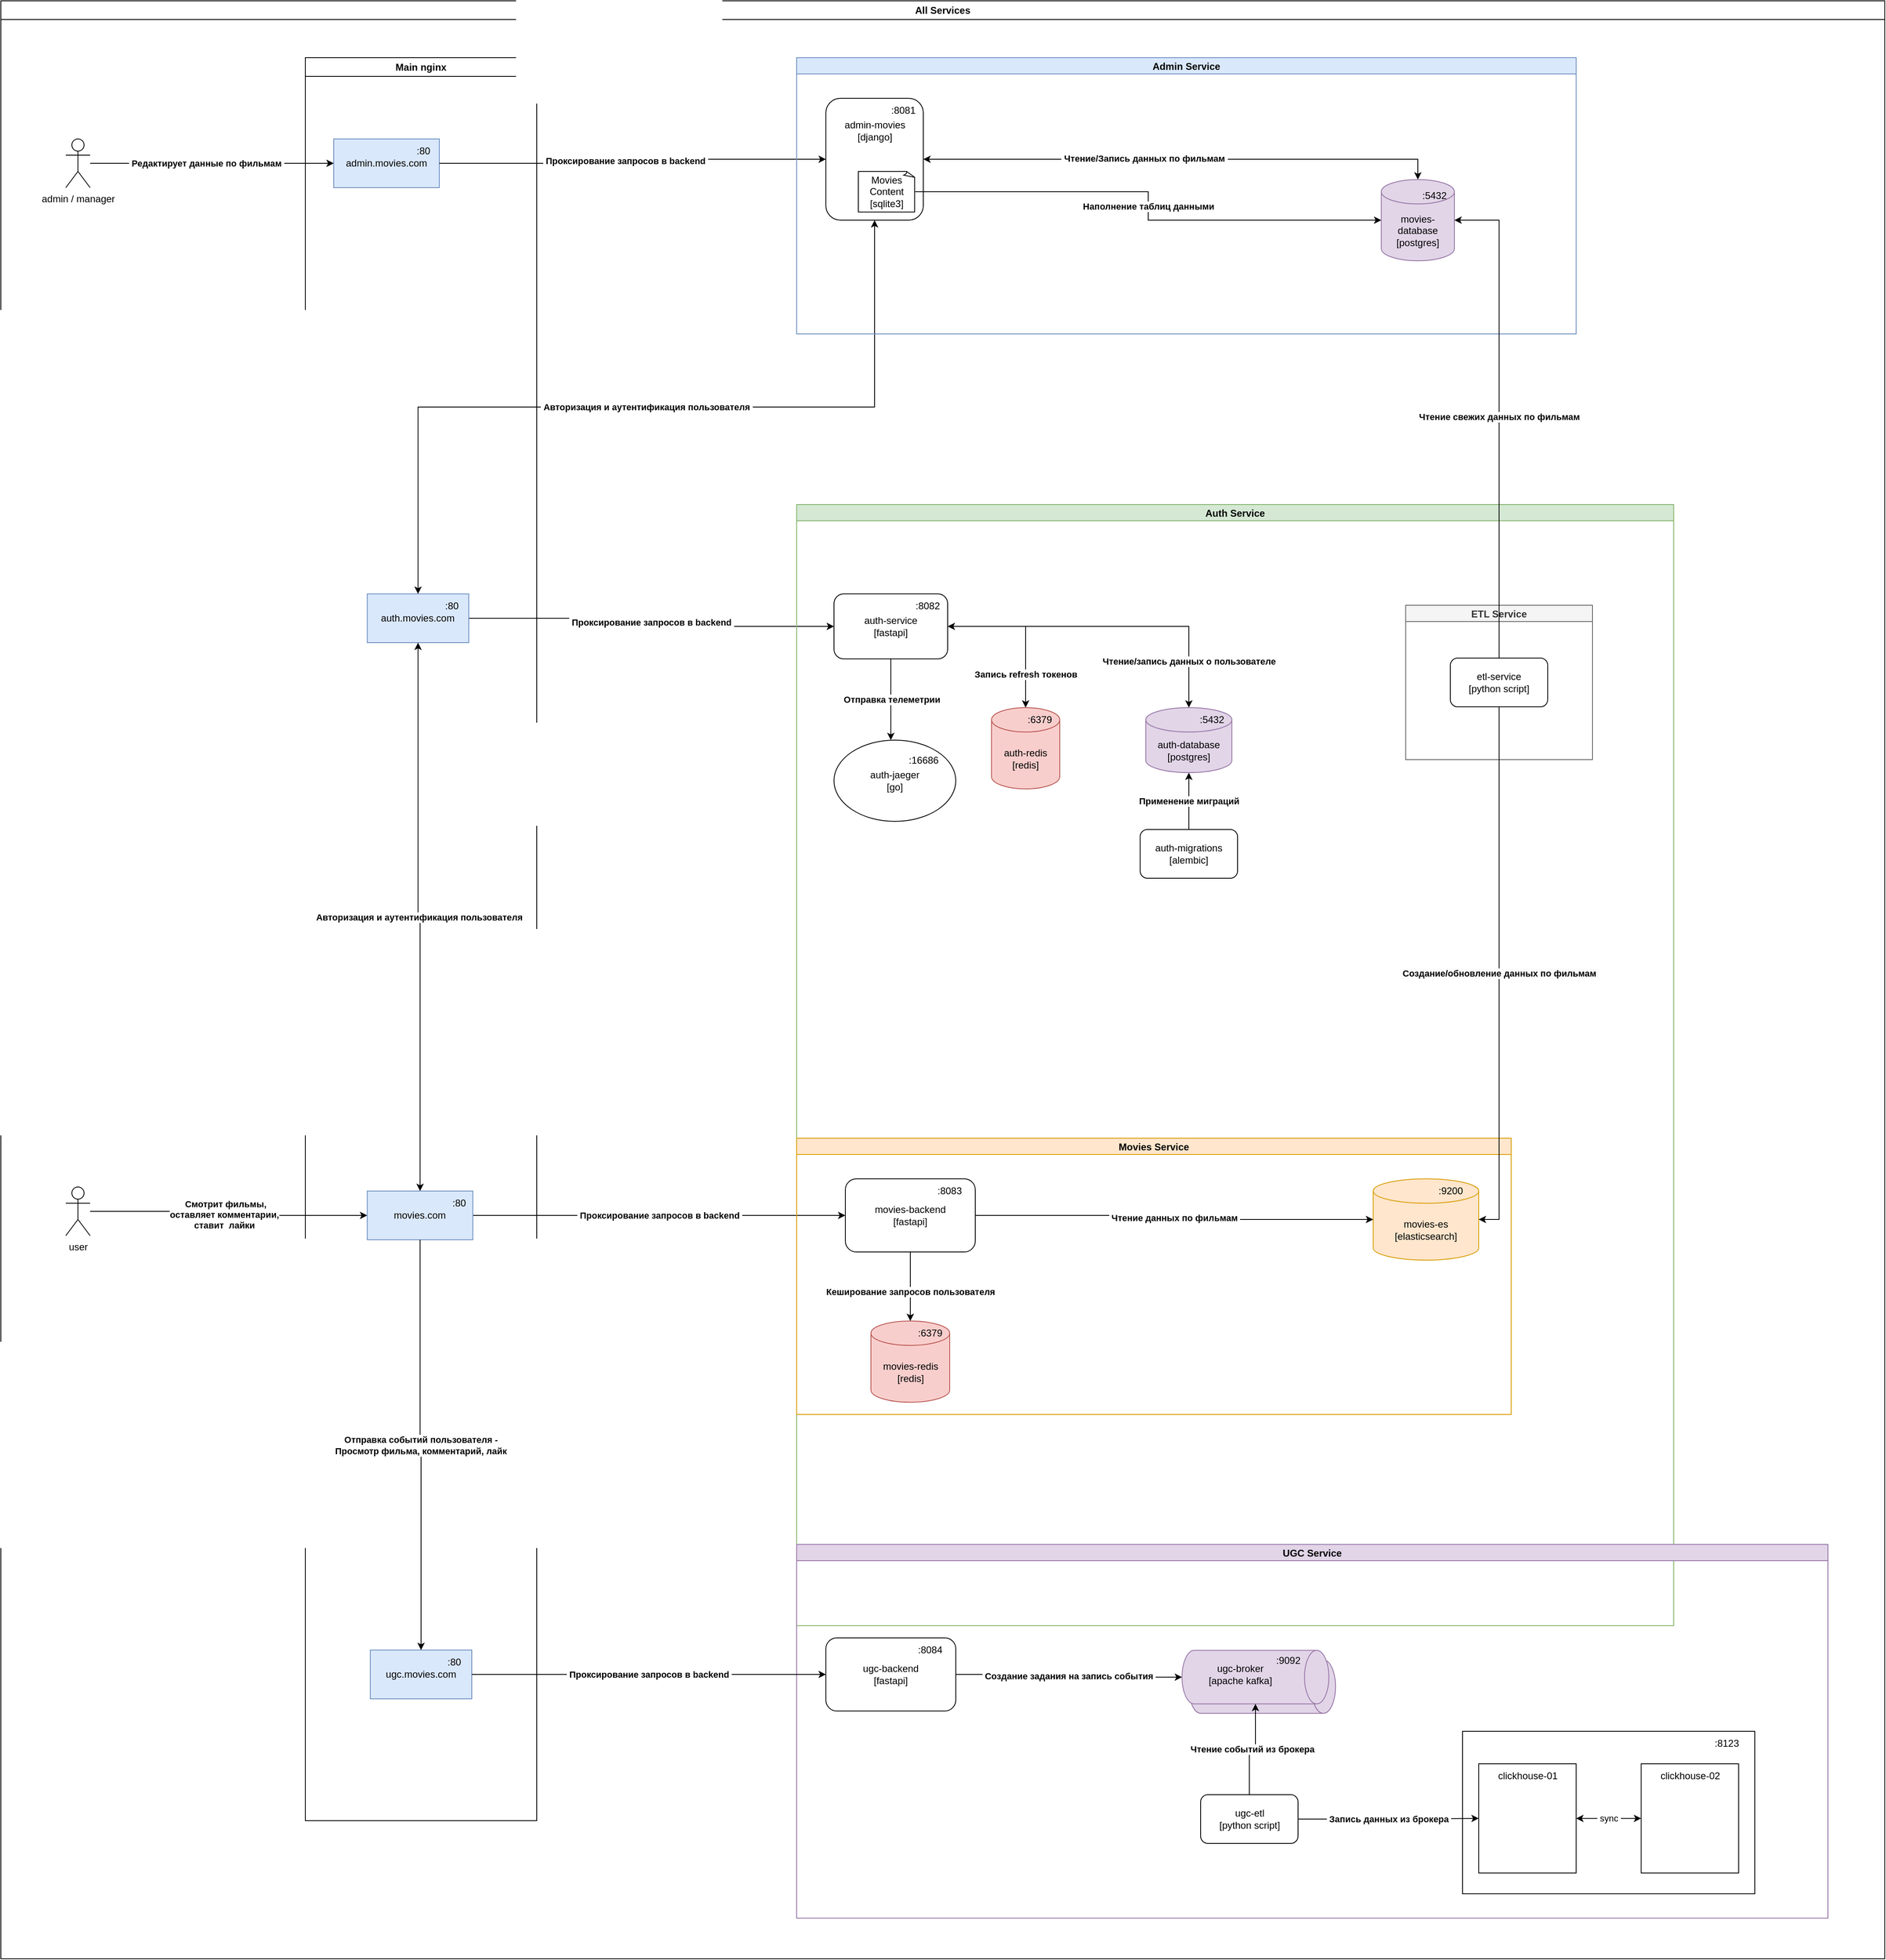 <mxfile version="21.6.5" type="device" pages="4">
  <diagram id="2vswU9EBu8_xZlSWxn9T" name="Main">
    <mxGraphModel dx="3527" dy="1817" grid="1" gridSize="10" guides="1" tooltips="1" connect="1" arrows="1" fold="1" page="1" pageScale="1" pageWidth="827" pageHeight="1169" math="0" shadow="0">
      <root>
        <mxCell id="0" />
        <mxCell id="1" parent="0" />
        <mxCell id="7p4YhytxZ3AFeSLYkJVE-11" style="edgeStyle=orthogonalEdgeStyle;rounded=0;orthogonalLoop=1;jettySize=auto;html=1;" parent="1" source="g5RfJ1dcgbmSWUCX1Vh4-1" target="7p4YhytxZ3AFeSLYkJVE-2" edge="1">
          <mxGeometry relative="1" as="geometry" />
        </mxCell>
        <mxCell id="9CrUVdCLl5_fi989W3wa-2" value="&amp;nbsp;&lt;b&gt;Редактирует данные по фильмам&lt;/b&gt;&amp;nbsp;" style="edgeLabel;html=1;align=center;verticalAlign=middle;resizable=0;points=[];" parent="7p4YhytxZ3AFeSLYkJVE-11" connectable="0" vertex="1">
          <mxGeometry x="-0.412" y="2" relative="1" as="geometry">
            <mxPoint x="55" y="2" as="offset" />
          </mxGeometry>
        </mxCell>
        <mxCell id="g5RfJ1dcgbmSWUCX1Vh4-1" value="admin / manager" style="shape=umlActor;verticalLabelPosition=bottom;verticalAlign=top;html=1;outlineConnect=0;" parent="1" vertex="1">
          <mxGeometry x="-1580" y="10" width="30" height="60" as="geometry" />
        </mxCell>
        <mxCell id="7p4YhytxZ3AFeSLYkJVE-13" style="edgeStyle=orthogonalEdgeStyle;rounded=0;orthogonalLoop=1;jettySize=auto;html=1;" parent="1" source="g5RfJ1dcgbmSWUCX1Vh4-2" target="7p4YhytxZ3AFeSLYkJVE-5" edge="1">
          <mxGeometry relative="1" as="geometry" />
        </mxCell>
        <mxCell id="4h6qUKaPh873ftuyO3iT-2" value="Text" style="edgeLabel;html=1;align=center;verticalAlign=middle;resizable=0;points=[];" parent="7p4YhytxZ3AFeSLYkJVE-13" connectable="0" vertex="1">
          <mxGeometry x="-0.052" y="-1" relative="1" as="geometry">
            <mxPoint as="offset" />
          </mxGeometry>
        </mxCell>
        <mxCell id="4h6qUKaPh873ftuyO3iT-3" value="&amp;nbsp;Смотрит фильмы,&lt;br&gt;оставляет комментарии,&lt;br&gt;ставит&amp;nbsp; лайки" style="edgeLabel;html=1;align=center;verticalAlign=middle;resizable=0;points=[];fontStyle=1" parent="7p4YhytxZ3AFeSLYkJVE-13" connectable="0" vertex="1">
          <mxGeometry x="-0.047" y="-4" relative="1" as="geometry">
            <mxPoint as="offset" />
          </mxGeometry>
        </mxCell>
        <mxCell id="g5RfJ1dcgbmSWUCX1Vh4-2" value="user" style="shape=umlActor;verticalLabelPosition=bottom;verticalAlign=top;html=1;outlineConnect=0;" parent="1" vertex="1">
          <mxGeometry x="-1580" y="1300" width="30" height="60" as="geometry" />
        </mxCell>
        <mxCell id="7p4YhytxZ3AFeSLYkJVE-1" value="" style="group" parent="1" connectable="0" vertex="1">
          <mxGeometry x="-1250" y="10" width="130" height="60" as="geometry" />
        </mxCell>
        <mxCell id="7p4YhytxZ3AFeSLYkJVE-2" value="admin.movies.com" style="rounded=0;whiteSpace=wrap;html=1;fillColor=#dae8fc;strokeColor=#6c8ebf;" parent="7p4YhytxZ3AFeSLYkJVE-1" vertex="1">
          <mxGeometry width="130" height="60" as="geometry" />
        </mxCell>
        <mxCell id="7p4YhytxZ3AFeSLYkJVE-3" value=":80" style="text;html=1;align=center;verticalAlign=middle;resizable=0;points=[];autosize=1;strokeColor=none;fillColor=none;" parent="7p4YhytxZ3AFeSLYkJVE-1" vertex="1">
          <mxGeometry x="90.002" width="40" height="30" as="geometry" />
        </mxCell>
        <mxCell id="QO79viEV1QMVONiFARcH-6" style="edgeStyle=orthogonalEdgeStyle;rounded=0;orthogonalLoop=1;jettySize=auto;html=1;" parent="1" source="7p4YhytxZ3AFeSLYkJVE-2" target="QO79viEV1QMVONiFARcH-2" edge="1">
          <mxGeometry relative="1" as="geometry" />
        </mxCell>
        <mxCell id="i6YPD3VjYbNEzoc1IHYL-1" value="&amp;nbsp;Проксирование запросов в backend&amp;nbsp;" style="edgeLabel;html=1;align=center;verticalAlign=middle;resizable=0;points=[];fontStyle=1" parent="QO79viEV1QMVONiFARcH-6" connectable="0" vertex="1">
          <mxGeometry x="-0.049" y="3" relative="1" as="geometry">
            <mxPoint as="offset" />
          </mxGeometry>
        </mxCell>
        <mxCell id="QO79viEV1QMVONiFARcH-8" value="&amp;nbsp;Авторизация и аутентификация пользователя&amp;nbsp;" style="edgeStyle=orthogonalEdgeStyle;rounded=0;orthogonalLoop=1;jettySize=auto;html=1;exitX=0.5;exitY=1;exitDx=0;exitDy=0;fontStyle=1;startArrow=classic;startFill=1;" parent="1" source="QO79viEV1QMVONiFARcH-2" target="7p4YhytxZ3AFeSLYkJVE-8" edge="1">
          <mxGeometry relative="1" as="geometry">
            <mxPoint as="offset" />
          </mxGeometry>
        </mxCell>
        <mxCell id="0lb2GUR-nzDHQ-l9ATCP-3" value="&amp;nbsp;Проксирование&amp;nbsp;запросов в backend&amp;nbsp;" style="edgeStyle=orthogonalEdgeStyle;rounded=0;orthogonalLoop=1;jettySize=auto;html=1;fontStyle=1" parent="1" source="7p4YhytxZ3AFeSLYkJVE-8" target="wt6h5hNV1xXjBV-QJJ6A-1" edge="1">
          <mxGeometry relative="1" as="geometry" />
        </mxCell>
        <mxCell id="ZidB_-Do-NMb7YM_U1WG-1" value="Auth Service" style="swimlane;startSize=20;fillColor=#d5e8d4;strokeColor=#82b366;" parent="1" vertex="1">
          <mxGeometry x="-680" y="460" width="1080" height="1380" as="geometry">
            <mxRectangle x="70" y="260" width="120" height="30" as="alternateBounds" />
          </mxGeometry>
        </mxCell>
        <mxCell id="0lb2GUR-nzDHQ-l9ATCP-2" value="" style="group" parent="ZidB_-Do-NMb7YM_U1WG-1" connectable="0" vertex="1">
          <mxGeometry x="46" y="110" width="1034" height="1270" as="geometry" />
        </mxCell>
        <mxCell id="YKPQupj6H28NMHIYdqKQ-6" value="&amp;nbsp;&lt;b&gt;Отправка телеметрии&lt;/b&gt;&amp;nbsp;" style="edgeStyle=orthogonalEdgeStyle;rounded=0;orthogonalLoop=1;jettySize=auto;html=1;" parent="0lb2GUR-nzDHQ-l9ATCP-2" source="wt6h5hNV1xXjBV-QJJ6A-1" edge="1">
          <mxGeometry relative="1" as="geometry">
            <mxPoint x="70" y="180" as="targetPoint" />
          </mxGeometry>
        </mxCell>
        <mxCell id="wt6h5hNV1xXjBV-QJJ6A-1" value="auth-service&lt;br&gt;[fastapi]" style="rounded=1;whiteSpace=wrap;html=1;" parent="0lb2GUR-nzDHQ-l9ATCP-2" vertex="1">
          <mxGeometry width="140" height="80" as="geometry" />
        </mxCell>
        <mxCell id="0lb2GUR-nzDHQ-l9ATCP-1" value=":8082" style="text;html=1;align=center;verticalAlign=middle;resizable=0;points=[];autosize=1;strokeColor=none;fillColor=none;" parent="0lb2GUR-nzDHQ-l9ATCP-2" vertex="1">
          <mxGeometry x="90" width="50" height="30" as="geometry" />
        </mxCell>
        <mxCell id="QoJFlHERdYf1fbKnt6wf-2" value="&amp;nbsp;&lt;b&gt;Чтение/запись данных о пользователе&lt;/b&gt;&amp;nbsp;" style="edgeStyle=orthogonalEdgeStyle;rounded=0;orthogonalLoop=1;jettySize=auto;html=1;startArrow=classic;startFill=1;" parent="ZidB_-Do-NMb7YM_U1WG-1" source="wt6h5hNV1xXjBV-QJJ6A-1" target="QoJFlHERdYf1fbKnt6wf-1" edge="1">
          <mxGeometry x="0.714" relative="1" as="geometry">
            <mxPoint as="offset" />
          </mxGeometry>
        </mxCell>
        <mxCell id="wywauRlbLGrCpwLem5BI-2" value="&amp;nbsp;&lt;b&gt;Запись refresh токенов&lt;/b&gt;&amp;nbsp;" style="edgeStyle=orthogonalEdgeStyle;rounded=0;orthogonalLoop=1;jettySize=auto;html=1;" parent="ZidB_-Do-NMb7YM_U1WG-1" source="wt6h5hNV1xXjBV-QJJ6A-1" target="wywauRlbLGrCpwLem5BI-1" edge="1">
          <mxGeometry x="0.579" relative="1" as="geometry">
            <mxPoint as="offset" />
          </mxGeometry>
        </mxCell>
        <mxCell id="YKPQupj6H28NMHIYdqKQ-2" value="&amp;nbsp;&lt;b&gt;Применение миграций&lt;/b&gt;&amp;nbsp;" style="edgeStyle=orthogonalEdgeStyle;rounded=0;orthogonalLoop=1;jettySize=auto;html=1;" parent="ZidB_-Do-NMb7YM_U1WG-1" source="YKPQupj6H28NMHIYdqKQ-1" target="QoJFlHERdYf1fbKnt6wf-1" edge="1">
          <mxGeometry relative="1" as="geometry" />
        </mxCell>
        <mxCell id="YKPQupj6H28NMHIYdqKQ-1" value="auth-migrations&lt;br&gt;[alembic]" style="rounded=1;whiteSpace=wrap;html=1;" parent="ZidB_-Do-NMb7YM_U1WG-1" vertex="1">
          <mxGeometry x="423" y="400" width="120" height="60" as="geometry" />
        </mxCell>
        <mxCell id="YKPQupj6H28NMHIYdqKQ-5" value="" style="group" parent="ZidB_-Do-NMb7YM_U1WG-1" connectable="0" vertex="1">
          <mxGeometry x="46" y="290" width="150" height="100" as="geometry" />
        </mxCell>
        <mxCell id="6sfDF0_pwm4w7n73FVK2-1" value="auth-jaeger&lt;br&gt;[go]" style="ellipse;whiteSpace=wrap;html=1;" parent="YKPQupj6H28NMHIYdqKQ-5" vertex="1">
          <mxGeometry width="150" height="100" as="geometry" />
        </mxCell>
        <mxCell id="YKPQupj6H28NMHIYdqKQ-4" value=":16686" style="text;html=1;align=center;verticalAlign=middle;resizable=0;points=[];autosize=1;strokeColor=none;fillColor=none;" parent="YKPQupj6H28NMHIYdqKQ-5" vertex="1">
          <mxGeometry x="80" y="10" width="60" height="30" as="geometry" />
        </mxCell>
        <mxCell id="rzj1zOvtzlb_58p16U4W-47" value="" style="group" parent="ZidB_-Do-NMb7YM_U1WG-1" connectable="0" vertex="1">
          <mxGeometry x="430" y="250" width="106" height="80" as="geometry" />
        </mxCell>
        <mxCell id="QoJFlHERdYf1fbKnt6wf-1" value="auth-database&lt;br&gt;[postgres]" style="shape=cylinder3;whiteSpace=wrap;html=1;boundedLbl=1;backgroundOutline=1;size=15;fillColor=#e1d5e7;strokeColor=#9673a6;" parent="rzj1zOvtzlb_58p16U4W-47" vertex="1">
          <mxGeometry width="106" height="80" as="geometry" />
        </mxCell>
        <mxCell id="rzj1zOvtzlb_58p16U4W-46" value=":5432" style="text;html=1;align=center;verticalAlign=middle;resizable=0;points=[];autosize=1;strokeColor=none;fillColor=none;" parent="rzj1zOvtzlb_58p16U4W-47" vertex="1">
          <mxGeometry x="56" width="50" height="30" as="geometry" />
        </mxCell>
        <mxCell id="rzj1zOvtzlb_58p16U4W-49" value="" style="group" parent="ZidB_-Do-NMb7YM_U1WG-1" connectable="0" vertex="1">
          <mxGeometry x="240" y="250" width="84" height="100" as="geometry" />
        </mxCell>
        <mxCell id="wywauRlbLGrCpwLem5BI-1" value="auth-redis&lt;br&gt;[redis]" style="shape=cylinder3;whiteSpace=wrap;html=1;boundedLbl=1;backgroundOutline=1;size=15;fillColor=#f8cecc;strokeColor=#b85450;" parent="rzj1zOvtzlb_58p16U4W-49" vertex="1">
          <mxGeometry width="84" height="100" as="geometry" />
        </mxCell>
        <mxCell id="rzj1zOvtzlb_58p16U4W-48" value=":6379" style="text;html=1;align=center;verticalAlign=middle;resizable=0;points=[];autosize=1;strokeColor=none;fillColor=none;" parent="rzj1zOvtzlb_58p16U4W-49" vertex="1">
          <mxGeometry x="34" width="50" height="30" as="geometry" />
        </mxCell>
        <mxCell id="03t3OZp4Fg7Rt-FiY0Rn-1" value="Admin Service" style="swimlane;startSize=20;fillColor=#dae8fc;strokeColor=#6c8ebf;" parent="1" vertex="1">
          <mxGeometry x="-680" y="-90" width="960" height="340" as="geometry">
            <mxRectangle x="70" y="260" width="120" height="30" as="alternateBounds" />
          </mxGeometry>
        </mxCell>
        <mxCell id="QO79viEV1QMVONiFARcH-1" value="" style="group" parent="03t3OZp4Fg7Rt-FiY0Rn-1" connectable="0" vertex="1">
          <mxGeometry x="36" y="50" width="120" height="150" as="geometry" />
        </mxCell>
        <mxCell id="QO79viEV1QMVONiFARcH-2" value="" style="rounded=1;whiteSpace=wrap;html=1;" parent="QO79viEV1QMVONiFARcH-1" vertex="1">
          <mxGeometry width="120" height="150" as="geometry" />
        </mxCell>
        <mxCell id="QO79viEV1QMVONiFARcH-3" value="Movies Content&lt;br&gt;[sqlite3]" style="whiteSpace=wrap;html=1;shape=mxgraph.basic.document" parent="QO79viEV1QMVONiFARcH-1" vertex="1">
          <mxGeometry x="40" y="90" width="70" height="50" as="geometry" />
        </mxCell>
        <mxCell id="QO79viEV1QMVONiFARcH-4" value="admin-movies&lt;br&gt;[django&lt;span style=&quot;&quot;&gt;]&lt;br&gt;&lt;/span&gt;" style="text;html=1;align=center;verticalAlign=middle;resizable=0;points=[];autosize=1;strokeColor=none;fillColor=none;" parent="QO79viEV1QMVONiFARcH-1" vertex="1">
          <mxGeometry x="10" y="20" width="100" height="40" as="geometry" />
        </mxCell>
        <mxCell id="QO79viEV1QMVONiFARcH-5" value=":8081" style="text;html=1;align=center;verticalAlign=middle;resizable=0;points=[];autosize=1;strokeColor=none;fillColor=none;" parent="QO79viEV1QMVONiFARcH-1" vertex="1">
          <mxGeometry x="70" width="50" height="30" as="geometry" />
        </mxCell>
        <mxCell id="zPGFtq5M74XWJYjQeR6--1" value="&amp;nbsp;Наполнение таблиц данными&amp;nbsp;" style="edgeStyle=orthogonalEdgeStyle;rounded=0;orthogonalLoop=1;jettySize=auto;html=1;fontStyle=1" parent="03t3OZp4Fg7Rt-FiY0Rn-1" source="QO79viEV1QMVONiFARcH-3" target="9CrUVdCLl5_fi989W3wa-1" edge="1">
          <mxGeometry relative="1" as="geometry" />
        </mxCell>
        <mxCell id="9CrUVdCLl5_fi989W3wa-3" style="edgeStyle=orthogonalEdgeStyle;rounded=0;orthogonalLoop=1;jettySize=auto;html=1;entryX=0.5;entryY=0;entryDx=0;entryDy=0;entryPerimeter=0;startArrow=classic;startFill=1;" parent="03t3OZp4Fg7Rt-FiY0Rn-1" source="QO79viEV1QMVONiFARcH-2" target="9CrUVdCLl5_fi989W3wa-1" edge="1">
          <mxGeometry relative="1" as="geometry">
            <mxPoint x="180" y="560" as="sourcePoint" />
            <mxPoint x="360" y="671" as="targetPoint" />
          </mxGeometry>
        </mxCell>
        <mxCell id="9CrUVdCLl5_fi989W3wa-4" value="&amp;nbsp;&lt;b&gt;Чтение/Запись данных по фильмам&lt;/b&gt;&amp;nbsp;" style="edgeLabel;html=1;align=center;verticalAlign=middle;resizable=0;points=[];" parent="9CrUVdCLl5_fi989W3wa-3" connectable="0" vertex="1">
          <mxGeometry x="-0.144" y="1" relative="1" as="geometry">
            <mxPoint as="offset" />
          </mxGeometry>
        </mxCell>
        <mxCell id="rzj1zOvtzlb_58p16U4W-45" value="" style="group" parent="03t3OZp4Fg7Rt-FiY0Rn-1" connectable="0" vertex="1">
          <mxGeometry x="720" y="150" width="90" height="100" as="geometry" />
        </mxCell>
        <mxCell id="9CrUVdCLl5_fi989W3wa-1" value="movies-database&lt;br&gt;[postgres]" style="shape=cylinder3;whiteSpace=wrap;html=1;boundedLbl=1;backgroundOutline=1;size=15;fillColor=#e1d5e7;strokeColor=#9673a6;" parent="rzj1zOvtzlb_58p16U4W-45" vertex="1">
          <mxGeometry width="90" height="100" as="geometry" />
        </mxCell>
        <mxCell id="rzj1zOvtzlb_58p16U4W-44" value=":5432" style="text;html=1;align=center;verticalAlign=middle;resizable=0;points=[];autosize=1;strokeColor=none;fillColor=none;" parent="rzj1zOvtzlb_58p16U4W-45" vertex="1">
          <mxGeometry x="40" y="5" width="50" height="30" as="geometry" />
        </mxCell>
        <mxCell id="VQcmPc--U2AdP4FT66yB-4" value="&amp;nbsp;&lt;b&gt;Проксирование&amp;nbsp;запросов в backend&lt;/b&gt;&amp;nbsp;" style="edgeStyle=orthogonalEdgeStyle;rounded=0;orthogonalLoop=1;jettySize=auto;html=1;" parent="1" source="7p4YhytxZ3AFeSLYkJVE-5" target="VQcmPc--U2AdP4FT66yB-2" edge="1">
          <mxGeometry relative="1" as="geometry" />
        </mxCell>
        <mxCell id="N-CYCRTARqXW_fgaxN1Z-1" value="Movies Service" style="swimlane;startSize=20;fillColor=#ffe6cc;strokeColor=#d79b00;" parent="1" vertex="1">
          <mxGeometry x="-680" y="1240" width="880" height="340" as="geometry">
            <mxRectangle x="70" y="260" width="120" height="30" as="alternateBounds" />
          </mxGeometry>
        </mxCell>
        <mxCell id="6pC0IlbpWtDIOw6lDsmj-1" value="movies-es&lt;br&gt;[elasticsearch]" style="shape=cylinder3;whiteSpace=wrap;html=1;boundedLbl=1;backgroundOutline=1;size=15;fillColor=#ffe6cc;strokeColor=#d79b00;" parent="N-CYCRTARqXW_fgaxN1Z-1" vertex="1">
          <mxGeometry x="710" y="50" width="130" height="100" as="geometry" />
        </mxCell>
        <mxCell id="VQcmPc--U2AdP4FT66yB-1" value="" style="group" parent="N-CYCRTARqXW_fgaxN1Z-1" connectable="0" vertex="1">
          <mxGeometry x="60" y="50" width="160" height="90" as="geometry" />
        </mxCell>
        <mxCell id="VQcmPc--U2AdP4FT66yB-2" value="movies-backend&lt;br&gt;[fastapi]" style="rounded=1;whiteSpace=wrap;html=1;" parent="VQcmPc--U2AdP4FT66yB-1" vertex="1">
          <mxGeometry width="160" height="90" as="geometry" />
        </mxCell>
        <mxCell id="VQcmPc--U2AdP4FT66yB-3" value=":8083" style="text;html=1;align=center;verticalAlign=middle;resizable=0;points=[];autosize=1;strokeColor=none;fillColor=none;" parent="VQcmPc--U2AdP4FT66yB-1" vertex="1">
          <mxGeometry x="102.857" width="50" height="30" as="geometry" />
        </mxCell>
        <mxCell id="c06lBwvnqY1w8OwOJUyo-1" value="&amp;nbsp;&lt;b&gt;Чтение данных по фильмам&lt;/b&gt;&amp;nbsp;" style="edgeStyle=orthogonalEdgeStyle;rounded=0;orthogonalLoop=1;jettySize=auto;html=1;" parent="N-CYCRTARqXW_fgaxN1Z-1" source="VQcmPc--U2AdP4FT66yB-2" target="6pC0IlbpWtDIOw6lDsmj-1" edge="1">
          <mxGeometry relative="1" as="geometry" />
        </mxCell>
        <mxCell id="c06lBwvnqY1w8OwOJUyo-8" value="movies-redis&lt;br&gt;[redis]" style="shape=cylinder3;whiteSpace=wrap;html=1;boundedLbl=1;backgroundOutline=1;size=15;fillColor=#f8cecc;strokeColor=#b85450;" parent="N-CYCRTARqXW_fgaxN1Z-1" vertex="1">
          <mxGeometry x="91.5" y="225" width="97" height="100" as="geometry" />
        </mxCell>
        <mxCell id="c06lBwvnqY1w8OwOJUyo-9" style="edgeStyle=orthogonalEdgeStyle;rounded=0;orthogonalLoop=1;jettySize=auto;html=1;" parent="N-CYCRTARqXW_fgaxN1Z-1" source="VQcmPc--U2AdP4FT66yB-2" target="c06lBwvnqY1w8OwOJUyo-8" edge="1">
          <mxGeometry relative="1" as="geometry" />
        </mxCell>
        <mxCell id="c06lBwvnqY1w8OwOJUyo-10" value="&amp;nbsp;Кеширование запросов пользователя&amp;nbsp;" style="edgeLabel;html=1;align=center;verticalAlign=middle;resizable=0;points=[];fontStyle=1" parent="c06lBwvnqY1w8OwOJUyo-9" connectable="0" vertex="1">
          <mxGeometry x="0.389" y="1" relative="1" as="geometry">
            <mxPoint x="-1" y="-10" as="offset" />
          </mxGeometry>
        </mxCell>
        <mxCell id="rzj1zOvtzlb_58p16U4W-50" value=":9200" style="text;html=1;align=center;verticalAlign=middle;resizable=0;points=[];autosize=1;strokeColor=none;fillColor=none;" parent="N-CYCRTARqXW_fgaxN1Z-1" vertex="1">
          <mxGeometry x="780" y="50" width="50" height="30" as="geometry" />
        </mxCell>
        <mxCell id="rzj1zOvtzlb_58p16U4W-51" value=":6379" style="text;html=1;align=center;verticalAlign=middle;resizable=0;points=[];autosize=1;strokeColor=none;fillColor=none;" parent="N-CYCRTARqXW_fgaxN1Z-1" vertex="1">
          <mxGeometry x="138.5" y="225" width="50" height="30" as="geometry" />
        </mxCell>
        <mxCell id="CG2QJoJ_FQdk6BLcZKZK-15" value="Main nginx" style="swimlane;whiteSpace=wrap;html=1;" parent="1" vertex="1">
          <mxGeometry x="-1285" y="-90" width="285" height="2170" as="geometry" />
        </mxCell>
        <mxCell id="7p4YhytxZ3AFeSLYkJVE-7" value="" style="group" parent="CG2QJoJ_FQdk6BLcZKZK-15" connectable="0" vertex="1">
          <mxGeometry x="76.25" y="660" width="125" height="60" as="geometry" />
        </mxCell>
        <mxCell id="7p4YhytxZ3AFeSLYkJVE-8" value="auth.movies.com" style="rounded=0;whiteSpace=wrap;html=1;fillColor=#dae8fc;strokeColor=#6c8ebf;" parent="7p4YhytxZ3AFeSLYkJVE-7" vertex="1">
          <mxGeometry width="125.0" height="60" as="geometry" />
        </mxCell>
        <mxCell id="7p4YhytxZ3AFeSLYkJVE-9" value=":80" style="text;html=1;align=center;verticalAlign=middle;resizable=0;points=[];autosize=1;strokeColor=none;fillColor=none;" parent="7p4YhytxZ3AFeSLYkJVE-7" vertex="1">
          <mxGeometry x="83.331" width="40" height="30" as="geometry" />
        </mxCell>
        <mxCell id="7p4YhytxZ3AFeSLYkJVE-12" value="&amp;nbsp;Авторизация и аутентификация пользователя&amp;nbsp;" style="edgeStyle=orthogonalEdgeStyle;rounded=0;orthogonalLoop=1;jettySize=auto;html=1;fontStyle=1;startArrow=classic;startFill=1;" parent="CG2QJoJ_FQdk6BLcZKZK-15" source="7p4YhytxZ3AFeSLYkJVE-5" target="7p4YhytxZ3AFeSLYkJVE-8" edge="1">
          <mxGeometry relative="1" as="geometry" />
        </mxCell>
        <mxCell id="CG2QJoJ_FQdk6BLcZKZK-16" value="" style="group" parent="CG2QJoJ_FQdk6BLcZKZK-15" connectable="0" vertex="1">
          <mxGeometry x="76.25" y="1395" width="132.5" height="60" as="geometry" />
        </mxCell>
        <mxCell id="7p4YhytxZ3AFeSLYkJVE-5" value="movies.com" style="rounded=0;whiteSpace=wrap;html=1;fillColor=#dae8fc;strokeColor=#6c8ebf;" parent="CG2QJoJ_FQdk6BLcZKZK-16" vertex="1">
          <mxGeometry width="130" height="60" as="geometry" />
        </mxCell>
        <mxCell id="7p4YhytxZ3AFeSLYkJVE-6" value=":80" style="text;html=1;align=center;verticalAlign=middle;resizable=0;points=[];autosize=1;strokeColor=none;fillColor=none;" parent="CG2QJoJ_FQdk6BLcZKZK-16" vertex="1">
          <mxGeometry x="92.5" width="40" height="30" as="geometry" />
        </mxCell>
        <mxCell id="2jakN1l-yyOUmuwh1V38-3" value="" style="group" parent="CG2QJoJ_FQdk6BLcZKZK-15" connectable="0" vertex="1">
          <mxGeometry x="80" y="1960" width="125" height="60" as="geometry" />
        </mxCell>
        <mxCell id="2jakN1l-yyOUmuwh1V38-4" value="ugc.movies.com" style="rounded=0;whiteSpace=wrap;html=1;fillColor=#dae8fc;strokeColor=#6c8ebf;" parent="2jakN1l-yyOUmuwh1V38-3" vertex="1">
          <mxGeometry width="125.0" height="60" as="geometry" />
        </mxCell>
        <mxCell id="2jakN1l-yyOUmuwh1V38-5" value=":80" style="text;html=1;align=center;verticalAlign=middle;resizable=0;points=[];autosize=1;strokeColor=none;fillColor=none;" parent="2jakN1l-yyOUmuwh1V38-3" vertex="1">
          <mxGeometry x="83.331" width="40" height="30" as="geometry" />
        </mxCell>
        <mxCell id="2jakN1l-yyOUmuwh1V38-6" value="&lt;b&gt;&amp;nbsp;Отправка событий пользователя -&amp;nbsp;&lt;br&gt;Просмотр фильма, комментарий, лайк&lt;br&gt;&lt;/b&gt;" style="edgeStyle=orthogonalEdgeStyle;rounded=0;orthogonalLoop=1;jettySize=auto;html=1;" parent="CG2QJoJ_FQdk6BLcZKZK-15" source="7p4YhytxZ3AFeSLYkJVE-5" target="2jakN1l-yyOUmuwh1V38-4" edge="1">
          <mxGeometry relative="1" as="geometry" />
        </mxCell>
        <mxCell id="2jakN1l-yyOUmuwh1V38-1" value="UGC Service" style="swimlane;startSize=20;fillColor=#e1d5e7;strokeColor=#9673a6;" parent="1" vertex="1">
          <mxGeometry x="-680" y="1740" width="1270" height="460" as="geometry">
            <mxRectangle x="70" y="260" width="120" height="30" as="alternateBounds" />
          </mxGeometry>
        </mxCell>
        <mxCell id="2jakN1l-yyOUmuwh1V38-7" value="" style="group" parent="2jakN1l-yyOUmuwh1V38-1" connectable="0" vertex="1">
          <mxGeometry x="36" y="115" width="160" height="90" as="geometry" />
        </mxCell>
        <mxCell id="2jakN1l-yyOUmuwh1V38-8" value="ugc-backend&lt;br&gt;[fastapi]" style="rounded=1;whiteSpace=wrap;html=1;" parent="2jakN1l-yyOUmuwh1V38-7" vertex="1">
          <mxGeometry width="160" height="90" as="geometry" />
        </mxCell>
        <mxCell id="2jakN1l-yyOUmuwh1V38-9" value=":8084" style="text;html=1;align=center;verticalAlign=middle;resizable=0;points=[];autosize=1;strokeColor=none;fillColor=none;" parent="2jakN1l-yyOUmuwh1V38-7" vertex="1">
          <mxGeometry x="102.857" width="50" height="30" as="geometry" />
        </mxCell>
        <mxCell id="2jakN1l-yyOUmuwh1V38-14" value="" style="group" parent="2jakN1l-yyOUmuwh1V38-1" connectable="0" vertex="1">
          <mxGeometry x="480" y="140" width="170" height="70" as="geometry" />
        </mxCell>
        <mxCell id="2jakN1l-yyOUmuwh1V38-15" value="" style="shape=cylinder3;whiteSpace=wrap;html=1;boundedLbl=1;backgroundOutline=1;size=15;rotation=90;fillColor=#e1d5e7;strokeColor=#9673a6;" parent="2jakN1l-yyOUmuwh1V38-14" vertex="1">
          <mxGeometry x="60.323" y="-55.417" width="65.806" height="180.833" as="geometry" />
        </mxCell>
        <mxCell id="2jakN1l-yyOUmuwh1V38-16" value="ugc-broker&lt;br&gt;[apache kafka]" style="text;html=1;align=center;verticalAlign=middle;resizable=0;points=[];autosize=1;strokeColor=none;fillColor=none;" parent="2jakN1l-yyOUmuwh1V38-14" vertex="1">
          <mxGeometry x="16.452" y="11.667" width="100" height="40" as="geometry" />
        </mxCell>
        <mxCell id="2jakN1l-yyOUmuwh1V38-17" value="" style="group" parent="2jakN1l-yyOUmuwh1V38-14" connectable="0" vertex="1">
          <mxGeometry y="-11.667" width="170" height="70" as="geometry" />
        </mxCell>
        <mxCell id="2jakN1l-yyOUmuwh1V38-18" value="" style="shape=cylinder3;whiteSpace=wrap;html=1;boundedLbl=1;backgroundOutline=1;size=15;rotation=90;fillColor=#e1d5e7;strokeColor=#9673a6;" parent="2jakN1l-yyOUmuwh1V38-17" vertex="1">
          <mxGeometry x="52.097" y="-55.417" width="65.806" height="180.833" as="geometry" />
        </mxCell>
        <mxCell id="2jakN1l-yyOUmuwh1V38-19" value="ugc-broker&lt;br&gt;[apache kafka]" style="text;html=1;align=center;verticalAlign=middle;resizable=0;points=[];autosize=1;strokeColor=none;fillColor=none;" parent="2jakN1l-yyOUmuwh1V38-17" vertex="1">
          <mxGeometry x="16.452" y="11.667" width="100" height="40" as="geometry" />
        </mxCell>
        <mxCell id="rzj1zOvtzlb_58p16U4W-52" value=":9092" style="text;html=1;align=center;verticalAlign=middle;resizable=0;points=[];autosize=1;strokeColor=none;fillColor=none;" parent="2jakN1l-yyOUmuwh1V38-17" vertex="1">
          <mxGeometry x="100.002" width="50" height="30" as="geometry" />
        </mxCell>
        <mxCell id="2jakN1l-yyOUmuwh1V38-33" value="&amp;nbsp;&lt;b&gt;Создание задания на запись события&lt;/b&gt;&amp;nbsp;" style="edgeStyle=orthogonalEdgeStyle;rounded=0;orthogonalLoop=1;jettySize=auto;html=1;entryX=0.5;entryY=1;entryDx=0;entryDy=0;entryPerimeter=0;" parent="2jakN1l-yyOUmuwh1V38-1" source="2jakN1l-yyOUmuwh1V38-8" target="2jakN1l-yyOUmuwh1V38-18" edge="1">
          <mxGeometry relative="1" as="geometry" />
        </mxCell>
        <mxCell id="rzj1zOvtzlb_58p16U4W-18" value="&amp;nbsp;&lt;b&gt;Чтение событий из брокера&lt;/b&gt;&amp;nbsp;" style="edgeStyle=orthogonalEdgeStyle;rounded=0;orthogonalLoop=1;jettySize=auto;html=1;entryX=1;entryY=0.5;entryDx=0;entryDy=0;entryPerimeter=0;" parent="2jakN1l-yyOUmuwh1V38-1" source="rzj1zOvtzlb_58p16U4W-17" target="2jakN1l-yyOUmuwh1V38-18" edge="1">
          <mxGeometry relative="1" as="geometry" />
        </mxCell>
        <mxCell id="rzj1zOvtzlb_58p16U4W-17" value="ugc-etl&lt;br&gt;[python script]" style="rounded=1;whiteSpace=wrap;html=1;" parent="2jakN1l-yyOUmuwh1V38-1" vertex="1">
          <mxGeometry x="497.5" y="308" width="120" height="60" as="geometry" />
        </mxCell>
        <mxCell id="rzj1zOvtzlb_58p16U4W-41" value="" style="group" parent="2jakN1l-yyOUmuwh1V38-1" connectable="0" vertex="1">
          <mxGeometry x="820" y="230" width="360" height="200" as="geometry" />
        </mxCell>
        <mxCell id="rzj1zOvtzlb_58p16U4W-20" value="" style="rounded=0;whiteSpace=wrap;html=1;" parent="rzj1zOvtzlb_58p16U4W-41" vertex="1">
          <mxGeometry width="360" height="200" as="geometry" />
        </mxCell>
        <mxCell id="rzj1zOvtzlb_58p16U4W-27" value="" style="group" parent="rzj1zOvtzlb_58p16U4W-41" connectable="0" vertex="1">
          <mxGeometry x="20" y="40" width="120" height="140" as="geometry" />
        </mxCell>
        <mxCell id="rzj1zOvtzlb_58p16U4W-26" value="" style="rounded=0;whiteSpace=wrap;html=1;" parent="rzj1zOvtzlb_58p16U4W-27" vertex="1">
          <mxGeometry width="120" height="134.4" as="geometry" />
        </mxCell>
        <mxCell id="rzj1zOvtzlb_58p16U4W-22" value="" style="group;labelBorderColor=default;labelBackgroundColor=none;" parent="rzj1zOvtzlb_58p16U4W-27" connectable="0" vertex="1">
          <mxGeometry x="10" width="100" height="140" as="geometry" />
        </mxCell>
        <mxCell id="rzj1zOvtzlb_58p16U4W-21" value="clickhouse-01" style="text;html=1;align=center;verticalAlign=middle;resizable=0;points=[];autosize=1;strokeColor=none;fillColor=none;" parent="rzj1zOvtzlb_58p16U4W-22" vertex="1">
          <mxGeometry width="100" height="30" as="geometry" />
        </mxCell>
        <mxCell id="rzj1zOvtzlb_58p16U4W-19" value="" style="shape=image;verticalLabelPosition=bottom;labelBackgroundColor=default;verticalAlign=top;aspect=fixed;imageAspect=0;image=https://miro.medium.com/v2/resize:fit:400/0*krLduVKGvcwfjBK8.jpg;labelBorderColor=default;" parent="rzj1zOvtzlb_58p16U4W-22" vertex="1">
          <mxGeometry y="28.0" width="100" height="100" as="geometry" />
        </mxCell>
        <mxCell id="rzj1zOvtzlb_58p16U4W-35" value="" style="group" parent="rzj1zOvtzlb_58p16U4W-41" connectable="0" vertex="1">
          <mxGeometry x="220" y="40" width="120" height="140" as="geometry" />
        </mxCell>
        <mxCell id="rzj1zOvtzlb_58p16U4W-36" value="" style="rounded=0;whiteSpace=wrap;html=1;" parent="rzj1zOvtzlb_58p16U4W-35" vertex="1">
          <mxGeometry width="120" height="134.4" as="geometry" />
        </mxCell>
        <mxCell id="rzj1zOvtzlb_58p16U4W-37" value="" style="group;labelBorderColor=default;labelBackgroundColor=none;" parent="rzj1zOvtzlb_58p16U4W-35" connectable="0" vertex="1">
          <mxGeometry x="10" width="100" height="140" as="geometry" />
        </mxCell>
        <mxCell id="rzj1zOvtzlb_58p16U4W-38" value="clickhouse-02" style="text;html=1;align=center;verticalAlign=middle;resizable=0;points=[];autosize=1;strokeColor=none;fillColor=none;" parent="rzj1zOvtzlb_58p16U4W-37" vertex="1">
          <mxGeometry width="100" height="30" as="geometry" />
        </mxCell>
        <mxCell id="rzj1zOvtzlb_58p16U4W-39" value="" style="shape=image;verticalLabelPosition=bottom;labelBackgroundColor=default;verticalAlign=top;aspect=fixed;imageAspect=0;image=https://miro.medium.com/v2/resize:fit:400/0*krLduVKGvcwfjBK8.jpg;labelBorderColor=default;" parent="rzj1zOvtzlb_58p16U4W-37" vertex="1">
          <mxGeometry y="28.0" width="100" height="100" as="geometry" />
        </mxCell>
        <mxCell id="rzj1zOvtzlb_58p16U4W-40" value="&amp;nbsp;sync&amp;nbsp;" style="edgeStyle=orthogonalEdgeStyle;rounded=0;orthogonalLoop=1;jettySize=auto;html=1;entryX=0;entryY=0.5;entryDx=0;entryDy=0;startArrow=classic;startFill=1;" parent="rzj1zOvtzlb_58p16U4W-41" source="rzj1zOvtzlb_58p16U4W-26" target="rzj1zOvtzlb_58p16U4W-36" edge="1">
          <mxGeometry relative="1" as="geometry" />
        </mxCell>
        <mxCell id="rzj1zOvtzlb_58p16U4W-54" value=":8123" style="text;html=1;align=center;verticalAlign=middle;resizable=0;points=[];autosize=1;strokeColor=none;fillColor=none;" parent="rzj1zOvtzlb_58p16U4W-41" vertex="1">
          <mxGeometry x="300" width="50" height="30" as="geometry" />
        </mxCell>
        <mxCell id="rzj1zOvtzlb_58p16U4W-43" value="&amp;nbsp;&lt;b&gt;Запись данных из брокера&lt;/b&gt;&amp;nbsp;" style="edgeStyle=orthogonalEdgeStyle;rounded=0;orthogonalLoop=1;jettySize=auto;html=1;entryX=0;entryY=0.5;entryDx=0;entryDy=0;" parent="2jakN1l-yyOUmuwh1V38-1" source="rzj1zOvtzlb_58p16U4W-17" target="rzj1zOvtzlb_58p16U4W-26" edge="1">
          <mxGeometry relative="1" as="geometry" />
        </mxCell>
        <mxCell id="2jakN1l-yyOUmuwh1V38-10" value="&amp;nbsp;&lt;b&gt;Проксирование&amp;nbsp;запросов в backend&lt;/b&gt;&amp;nbsp;" style="edgeStyle=orthogonalEdgeStyle;rounded=0;orthogonalLoop=1;jettySize=auto;html=1;" parent="1" source="2jakN1l-yyOUmuwh1V38-4" target="2jakN1l-yyOUmuwh1V38-8" edge="1">
          <mxGeometry relative="1" as="geometry">
            <mxPoint x="-1069" y="1345" as="sourcePoint" />
            <mxPoint x="-610" y="1345" as="targetPoint" />
          </mxGeometry>
        </mxCell>
        <mxCell id="rzj1zOvtzlb_58p16U4W-1" value="ETL Service" style="swimlane;startSize=20;fillColor=#f5f5f5;strokeColor=#666666;fontColor=#333333;" parent="1" vertex="1">
          <mxGeometry x="70" y="584" width="230" height="190" as="geometry">
            <mxRectangle x="70" y="260" width="120" height="30" as="alternateBounds" />
          </mxGeometry>
        </mxCell>
        <mxCell id="g5VlRx5OKaW_yP029cPI-1" value="etl-service&lt;br&gt;[python script]" style="rounded=1;whiteSpace=wrap;html=1;" parent="rzj1zOvtzlb_58p16U4W-1" vertex="1">
          <mxGeometry x="55" y="65" width="120" height="60" as="geometry" />
        </mxCell>
        <mxCell id="rzj1zOvtzlb_58p16U4W-15" value="&amp;nbsp;&lt;b&gt;Чтение свежих данных по фильмам&lt;/b&gt;&amp;nbsp;" style="edgeStyle=orthogonalEdgeStyle;rounded=0;orthogonalLoop=1;jettySize=auto;html=1;entryX=1;entryY=0.5;entryDx=0;entryDy=0;entryPerimeter=0;" parent="1" source="g5VlRx5OKaW_yP029cPI-1" target="9CrUVdCLl5_fi989W3wa-1" edge="1">
          <mxGeometry relative="1" as="geometry" />
        </mxCell>
        <mxCell id="rzj1zOvtzlb_58p16U4W-16" value="&amp;nbsp;&lt;b style=&quot;border-color: var(--border-color); background-color: rgb(251, 251, 251);&quot;&gt;Создание/обновление данных по фильмам&lt;/b&gt;&lt;span style=&quot;border-color: var(--border-color); background-color: rgb(251, 251, 251);&quot;&gt;&amp;nbsp;&lt;/span&gt;" style="edgeStyle=orthogonalEdgeStyle;rounded=0;orthogonalLoop=1;jettySize=auto;html=1;entryX=1;entryY=0.5;entryDx=0;entryDy=0;entryPerimeter=0;" parent="1" source="g5VlRx5OKaW_yP029cPI-1" target="6pC0IlbpWtDIOw6lDsmj-1" edge="1">
          <mxGeometry relative="1" as="geometry" />
        </mxCell>
        <mxCell id="kXO7yvIBANLzd9s-ezar-5" value="All Services" style="swimlane;whiteSpace=wrap;html=1;" vertex="1" parent="1">
          <mxGeometry x="-1660" y="-160" width="2320" height="2410" as="geometry" />
        </mxCell>
      </root>
    </mxGraphModel>
  </diagram>
  <diagram id="uCr-hquNzDg5fXgegVve" name="All Services">
    <mxGraphModel grid="1" page="1" gridSize="10" guides="1" tooltips="1" connect="1" arrows="1" fold="1" pageScale="1" pageWidth="827" pageHeight="1169" math="0" shadow="0">
      <root>
        <mxCell id="0" />
        <mxCell id="1" parent="0" />
        <mxCell id="y-mszbNXS-B0FsKkk7FV-1" value="All Services" style="swimlane;startSize=20;fillColor=#dae8fc;strokeColor=#6c8ebf;" vertex="1" parent="1">
          <mxGeometry x="-1760" y="170" width="1270" height="720" as="geometry">
            <mxRectangle x="-1760" y="170" width="120" height="30" as="alternateBounds" />
          </mxGeometry>
        </mxCell>
        <mxCell id="y-mszbNXS-B0FsKkk7FV-2" value="movies-database" style="shape=cylinder3;whiteSpace=wrap;html=1;boundedLbl=1;backgroundOutline=1;size=15;fillColor=#e1d5e7;strokeColor=#9673a6;" vertex="1" parent="y-mszbNXS-B0FsKkk7FV-1">
          <mxGeometry x="1140" y="310" width="60" height="80" as="geometry" />
        </mxCell>
        <mxCell id="y-mszbNXS-B0FsKkk7FV-3" style="edgeStyle=orthogonalEdgeStyle;rounded=0;orthogonalLoop=1;jettySize=auto;html=1;entryX=0.5;entryY=0;entryDx=0;entryDy=0;entryPerimeter=0;" edge="1" parent="y-mszbNXS-B0FsKkk7FV-1" source="y-mszbNXS-B0FsKkk7FV-6" target="y-mszbNXS-B0FsKkk7FV-2">
          <mxGeometry relative="1" as="geometry" />
        </mxCell>
        <mxCell id="y-mszbNXS-B0FsKkk7FV-4" style="edgeStyle=orthogonalEdgeStyle;rounded=0;orthogonalLoop=1;jettySize=auto;html=1;" edge="1" parent="y-mszbNXS-B0FsKkk7FV-1" source="y-mszbNXS-B0FsKkk7FV-11" target="y-mszbNXS-B0FsKkk7FV-6">
          <mxGeometry relative="1" as="geometry" />
        </mxCell>
        <mxCell id="y-mszbNXS-B0FsKkk7FV-5" value="" style="group" connectable="0" vertex="1" parent="y-mszbNXS-B0FsKkk7FV-1">
          <mxGeometry x="973" y="160" width="120" height="150" as="geometry" />
        </mxCell>
        <mxCell id="y-mszbNXS-B0FsKkk7FV-6" value="" style="rounded=1;whiteSpace=wrap;html=1;" vertex="1" parent="y-mszbNXS-B0FsKkk7FV-5">
          <mxGeometry width="120" height="150" as="geometry" />
        </mxCell>
        <mxCell id="y-mszbNXS-B0FsKkk7FV-7" value="sqlite3&lt;br&gt;Movies Content" style="whiteSpace=wrap;html=1;shape=mxgraph.basic.document" vertex="1" parent="y-mszbNXS-B0FsKkk7FV-5">
          <mxGeometry x="40" y="90" width="70" height="50" as="geometry" />
        </mxCell>
        <mxCell id="y-mszbNXS-B0FsKkk7FV-8" value="django&lt;br style=&quot;border-color: var(--border-color);&quot;&gt;&lt;span style=&quot;&quot;&gt;admin-movies&lt;/span&gt;" style="text;html=1;align=center;verticalAlign=middle;resizable=0;points=[];autosize=1;strokeColor=none;fillColor=none;" vertex="1" parent="y-mszbNXS-B0FsKkk7FV-5">
          <mxGeometry x="10" y="20" width="100" height="40" as="geometry" />
        </mxCell>
        <mxCell id="y-mszbNXS-B0FsKkk7FV-9" value=":8081" style="text;html=1;align=center;verticalAlign=middle;resizable=0;points=[];autosize=1;strokeColor=none;fillColor=none;" vertex="1" parent="y-mszbNXS-B0FsKkk7FV-5">
          <mxGeometry x="70" width="50" height="30" as="geometry" />
        </mxCell>
        <mxCell id="y-mszbNXS-B0FsKkk7FV-18" value="" style="group" connectable="0" vertex="1" parent="y-mszbNXS-B0FsKkk7FV-1">
          <mxGeometry x="330" y="220" width="140" height="70" as="geometry" />
        </mxCell>
        <mxCell id="y-mszbNXS-B0FsKkk7FV-19" value="fastapi&lt;br&gt;movies-backend" style="rounded=1;whiteSpace=wrap;html=1;" vertex="1" parent="y-mszbNXS-B0FsKkk7FV-18">
          <mxGeometry width="140" height="70" as="geometry" />
        </mxCell>
        <mxCell id="y-mszbNXS-B0FsKkk7FV-20" value=":8083" style="text;html=1;align=center;verticalAlign=middle;resizable=0;points=[];autosize=1;strokeColor=none;fillColor=none;" vertex="1" parent="y-mszbNXS-B0FsKkk7FV-18">
          <mxGeometry x="90" width="50" height="30" as="geometry" />
        </mxCell>
        <mxCell id="y-mszbNXS-B0FsKkk7FV-21" style="edgeStyle=orthogonalEdgeStyle;rounded=0;orthogonalLoop=1;jettySize=auto;html=1;" edge="1" parent="y-mszbNXS-B0FsKkk7FV-1" source="y-mszbNXS-B0FsKkk7FV-11" target="y-mszbNXS-B0FsKkk7FV-19">
          <mxGeometry relative="1" as="geometry" />
        </mxCell>
        <mxCell id="y-mszbNXS-B0FsKkk7FV-22" value="content/api*" style="text;html=1;align=center;verticalAlign=middle;resizable=0;points=[];autosize=1;strokeColor=none;fillColor=none;" vertex="1" parent="y-mszbNXS-B0FsKkk7FV-1">
          <mxGeometry x="425" y="80" width="90" height="30" as="geometry" />
        </mxCell>
        <mxCell id="y-mszbNXS-B0FsKkk7FV-24" value="movies-elasticsearch" style="shape=cylinder3;whiteSpace=wrap;html=1;boundedLbl=1;backgroundOutline=1;size=15;fillColor=#ffe6cc;strokeColor=#d79b00;" vertex="1" parent="y-mszbNXS-B0FsKkk7FV-1">
          <mxGeometry x="90" y="320" width="90" height="80" as="geometry" />
        </mxCell>
        <mxCell id="y-mszbNXS-B0FsKkk7FV-25" style="edgeStyle=orthogonalEdgeStyle;rounded=0;orthogonalLoop=1;jettySize=auto;html=1;" edge="1" parent="y-mszbNXS-B0FsKkk7FV-1" source="y-mszbNXS-B0FsKkk7FV-27" target="y-mszbNXS-B0FsKkk7FV-24">
          <mxGeometry relative="1" as="geometry" />
        </mxCell>
        <mxCell id="y-mszbNXS-B0FsKkk7FV-26" style="edgeStyle=orthogonalEdgeStyle;rounded=0;orthogonalLoop=1;jettySize=auto;html=1;" edge="1" parent="y-mszbNXS-B0FsKkk7FV-1" source="y-mszbNXS-B0FsKkk7FV-27" target="y-mszbNXS-B0FsKkk7FV-2">
          <mxGeometry relative="1" as="geometry" />
        </mxCell>
        <mxCell id="y-mszbNXS-B0FsKkk7FV-27" value="etl-service" style="rounded=1;whiteSpace=wrap;html=1;" vertex="1" parent="y-mszbNXS-B0FsKkk7FV-1">
          <mxGeometry x="230" y="600" width="120" height="60" as="geometry" />
        </mxCell>
        <mxCell id="y-mszbNXS-B0FsKkk7FV-28" value="movies-redis" style="shape=cylinder3;whiteSpace=wrap;html=1;boundedLbl=1;backgroundOutline=1;size=15;fillColor=#f8cecc;strokeColor=#b85450;" vertex="1" parent="y-mszbNXS-B0FsKkk7FV-1">
          <mxGeometry x="220" y="320" width="60" height="80" as="geometry" />
        </mxCell>
        <mxCell id="y-mszbNXS-B0FsKkk7FV-29" style="edgeStyle=orthogonalEdgeStyle;rounded=0;orthogonalLoop=1;jettySize=auto;html=1;" edge="1" parent="y-mszbNXS-B0FsKkk7FV-1" source="y-mszbNXS-B0FsKkk7FV-19" target="y-mszbNXS-B0FsKkk7FV-28">
          <mxGeometry relative="1" as="geometry" />
        </mxCell>
        <mxCell id="y-mszbNXS-B0FsKkk7FV-30" style="edgeStyle=orthogonalEdgeStyle;rounded=0;orthogonalLoop=1;jettySize=auto;html=1;" edge="1" parent="y-mszbNXS-B0FsKkk7FV-1" source="y-mszbNXS-B0FsKkk7FV-19" target="y-mszbNXS-B0FsKkk7FV-24">
          <mxGeometry relative="1" as="geometry" />
        </mxCell>
        <mxCell id="y-mszbNXS-B0FsKkk7FV-31" value="&lt;div style=&quot;text-align: left;&quot;&gt;/auth/api/*&lt;/div&gt;" style="text;html=1;align=center;verticalAlign=middle;resizable=0;points=[];autosize=1;strokeColor=none;fillColor=none;" vertex="1" parent="y-mszbNXS-B0FsKkk7FV-1">
          <mxGeometry x="630" y="150" width="80" height="30" as="geometry" />
        </mxCell>
        <mxCell id="tXnTK6sXDVJa-oC8NiGN-6" value="fastapi&lt;br style=&quot;border-color: var(--border-color);&quot;&gt;auth-service" style="rounded=1;whiteSpace=wrap;html=1;" vertex="1" parent="y-mszbNXS-B0FsKkk7FV-1">
          <mxGeometry x="620" y="400" width="140" height="60" as="geometry" />
        </mxCell>
        <mxCell id="tXnTK6sXDVJa-oC8NiGN-10" value="auth-redis" style="shape=cylinder3;whiteSpace=wrap;html=1;boundedLbl=1;backgroundOutline=1;size=15;fillColor=#f8cecc;strokeColor=#b85450;" vertex="1" parent="y-mszbNXS-B0FsKkk7FV-1">
          <mxGeometry x="797" y="510" width="60" height="80" as="geometry" />
        </mxCell>
        <mxCell id="tXnTK6sXDVJa-oC8NiGN-4" style="edgeStyle=orthogonalEdgeStyle;rounded=0;orthogonalLoop=1;jettySize=auto;html=1;" edge="1" parent="y-mszbNXS-B0FsKkk7FV-1" source="tXnTK6sXDVJa-oC8NiGN-6" target="tXnTK6sXDVJa-oC8NiGN-10">
          <mxGeometry relative="1" as="geometry" />
        </mxCell>
        <mxCell id="tXnTK6sXDVJa-oC8NiGN-2" value="auth-database" style="shape=cylinder3;whiteSpace=wrap;html=1;boundedLbl=1;backgroundOutline=1;size=15;fillColor=#e1d5e7;strokeColor=#9673a6;" vertex="1" parent="y-mszbNXS-B0FsKkk7FV-1">
          <mxGeometry x="890" y="510" width="60" height="80" as="geometry" />
        </mxCell>
        <mxCell id="tXnTK6sXDVJa-oC8NiGN-3" style="edgeStyle=orthogonalEdgeStyle;rounded=0;orthogonalLoop=1;jettySize=auto;html=1;" edge="1" parent="y-mszbNXS-B0FsKkk7FV-1" source="tXnTK6sXDVJa-oC8NiGN-6" target="tXnTK6sXDVJa-oC8NiGN-2">
          <mxGeometry relative="1" as="geometry" />
        </mxCell>
        <mxCell id="tXnTK6sXDVJa-oC8NiGN-11" value="auth-jaeger" style="ellipse;whiteSpace=wrap;html=1;" vertex="1" parent="y-mszbNXS-B0FsKkk7FV-1">
          <mxGeometry x="420" y="440" width="120" height="80" as="geometry" />
        </mxCell>
        <mxCell id="tXnTK6sXDVJa-oC8NiGN-5" style="edgeStyle=orthogonalEdgeStyle;rounded=0;orthogonalLoop=1;jettySize=auto;html=1;" edge="1" parent="y-mszbNXS-B0FsKkk7FV-1" source="tXnTK6sXDVJa-oC8NiGN-6" target="tXnTK6sXDVJa-oC8NiGN-11">
          <mxGeometry relative="1" as="geometry" />
        </mxCell>
        <mxCell id="tXnTK6sXDVJa-oC8NiGN-13" value="alembic&lt;br&gt;auth-migrations" style="rounded=1;whiteSpace=wrap;html=1;" vertex="1" parent="y-mszbNXS-B0FsKkk7FV-1">
          <mxGeometry x="990" y="520" width="120" height="60" as="geometry" />
        </mxCell>
        <mxCell id="tXnTK6sXDVJa-oC8NiGN-12" style="edgeStyle=orthogonalEdgeStyle;rounded=0;orthogonalLoop=1;jettySize=auto;html=1;" edge="1" parent="y-mszbNXS-B0FsKkk7FV-1" source="tXnTK6sXDVJa-oC8NiGN-13" target="tXnTK6sXDVJa-oC8NiGN-2">
          <mxGeometry relative="1" as="geometry" />
        </mxCell>
        <mxCell id="F480Y0NjrIzBr92USmql-2" value="auth/api/v1/login" style="text;html=1;align=center;verticalAlign=middle;resizable=0;points=[];autosize=1;strokeColor=none;fillColor=none;" vertex="1" parent="y-mszbNXS-B0FsKkk7FV-1">
          <mxGeometry x="800" y="200" width="110" height="30" as="geometry" />
        </mxCell>
        <mxCell id="F480Y0NjrIzBr92USmql-3" style="edgeStyle=orthogonalEdgeStyle;rounded=0;orthogonalLoop=1;jettySize=auto;html=1;exitX=0.25;exitY=1;exitDx=0;exitDy=0;" edge="1" parent="y-mszbNXS-B0FsKkk7FV-1" source="y-mszbNXS-B0FsKkk7FV-11" target="tXnTK6sXDVJa-oC8NiGN-6">
          <mxGeometry relative="1" as="geometry" />
        </mxCell>
        <mxCell id="y-mszbNXS-B0FsKkk7FV-13" value="admin/" style="text;html=1;align=center;verticalAlign=middle;resizable=0;points=[];autosize=1;strokeColor=none;fillColor=none;" vertex="1" parent="y-mszbNXS-B0FsKkk7FV-1">
          <mxGeometry x="857" y="80" width="60" height="30" as="geometry" />
        </mxCell>
        <mxCell id="F480Y0NjrIzBr92USmql-5" value="" style="group" connectable="0" vertex="1" parent="y-mszbNXS-B0FsKkk7FV-1">
          <mxGeometry x="570" y="80" width="246" height="60" as="geometry" />
        </mxCell>
        <mxCell id="y-mszbNXS-B0FsKkk7FV-11" value="main-nginx" style="rounded=0;whiteSpace=wrap;html=1;fillColor=#dae8fc;strokeColor=#6c8ebf;" vertex="1" parent="F480Y0NjrIzBr92USmql-5">
          <mxGeometry width="246" height="60" as="geometry" />
        </mxCell>
        <mxCell id="y-mszbNXS-B0FsKkk7FV-12" value=":80" style="text;html=1;align=center;verticalAlign=middle;resizable=0;points=[];autosize=1;strokeColor=none;fillColor=none;" vertex="1" parent="F480Y0NjrIzBr92USmql-5">
          <mxGeometry x="206" width="40" height="30" as="geometry" />
        </mxCell>
        <mxCell id="F480Y0NjrIzBr92USmql-7" style="edgeStyle=orthogonalEdgeStyle;rounded=0;orthogonalLoop=1;jettySize=auto;html=1;entryX=0.852;entryY=1.006;entryDx=0;entryDy=0;entryPerimeter=0;" edge="1" parent="y-mszbNXS-B0FsKkk7FV-1" source="y-mszbNXS-B0FsKkk7FV-6" target="y-mszbNXS-B0FsKkk7FV-11">
          <mxGeometry relative="1" as="geometry" />
        </mxCell>
        <mxCell id="F480Y0NjrIzBr92USmql-8" value=":8082" style="text;html=1;align=center;verticalAlign=middle;resizable=0;points=[];autosize=1;strokeColor=none;fillColor=none;" vertex="1" parent="y-mszbNXS-B0FsKkk7FV-1">
          <mxGeometry x="710" y="400" width="50" height="30" as="geometry" />
        </mxCell>
      </root>
    </mxGraphModel>
  </diagram>
  <diagram name="Local Services" id="8z-4afekSK5o1tAWELfH">
    <mxGraphModel grid="1" page="1" gridSize="10" guides="1" tooltips="1" connect="1" arrows="1" fold="1" pageScale="1" pageWidth="827" pageHeight="1169" math="0" shadow="0">
      <root>
        <mxCell id="0" />
        <mxCell id="1" parent="0" />
        <mxCell id="6os4k_6322NFzmZgoerB-2" value="Admin Service" style="swimlane;startSize=20;fillColor=#dae8fc;strokeColor=#6c8ebf;" vertex="1" parent="1">
          <mxGeometry x="190" y="240" width="800" height="340" as="geometry">
            <mxRectangle x="70" y="260" width="120" height="30" as="alternateBounds" />
          </mxGeometry>
        </mxCell>
        <mxCell id="6os4k_6322NFzmZgoerB-4" value="admin-database" style="shape=cylinder3;whiteSpace=wrap;html=1;boundedLbl=1;backgroundOutline=1;size=15;fillColor=#e1d5e7;strokeColor=#9673a6;" vertex="1" parent="6os4k_6322NFzmZgoerB-2">
          <mxGeometry x="710" y="240" width="60" height="80" as="geometry" />
        </mxCell>
        <mxCell id="5lIzUpJKWV0Lss7PQJBs-44" style="edgeStyle=orthogonalEdgeStyle;rounded=0;orthogonalLoop=1;jettySize=auto;html=1;entryX=0.5;entryY=0;entryDx=0;entryDy=0;entryPerimeter=0;" edge="1" parent="6os4k_6322NFzmZgoerB-2" source="6os4k_6322NFzmZgoerB-5" target="6os4k_6322NFzmZgoerB-4">
          <mxGeometry relative="1" as="geometry" />
        </mxCell>
        <mxCell id="6os4k_6322NFzmZgoerB-10" style="edgeStyle=orthogonalEdgeStyle;rounded=0;orthogonalLoop=1;jettySize=auto;html=1;" edge="1" parent="6os4k_6322NFzmZgoerB-2" source="6os4k_6322NFzmZgoerB-7" target="6os4k_6322NFzmZgoerB-5">
          <mxGeometry relative="1" as="geometry" />
        </mxCell>
        <mxCell id="5lIzUpJKWV0Lss7PQJBs-45" value="" style="group" connectable="0" vertex="1" parent="6os4k_6322NFzmZgoerB-2">
          <mxGeometry x="540" y="70" width="120" height="150" as="geometry" />
        </mxCell>
        <mxCell id="6os4k_6322NFzmZgoerB-5" value="" style="rounded=1;whiteSpace=wrap;html=1;" vertex="1" parent="5lIzUpJKWV0Lss7PQJBs-45">
          <mxGeometry width="120" height="150" as="geometry" />
        </mxCell>
        <mxCell id="5lIzUpJKWV0Lss7PQJBs-26" value="sqlite3&lt;br&gt;Movies Content" style="whiteSpace=wrap;html=1;shape=mxgraph.basic.document" vertex="1" parent="5lIzUpJKWV0Lss7PQJBs-45">
          <mxGeometry x="40" y="90" width="70" height="50" as="geometry" />
        </mxCell>
        <mxCell id="5lIzUpJKWV0Lss7PQJBs-42" value="django&lt;br style=&quot;border-color: var(--border-color);&quot;&gt;&lt;span style=&quot;&quot;&gt;admin-movies&lt;/span&gt;" style="text;html=1;align=center;verticalAlign=middle;resizable=0;points=[];autosize=1;strokeColor=none;fillColor=none;" vertex="1" parent="5lIzUpJKWV0Lss7PQJBs-45">
          <mxGeometry x="10" y="20" width="100" height="40" as="geometry" />
        </mxCell>
        <mxCell id="5lIzUpJKWV0Lss7PQJBs-92" value="" style="group" connectable="0" vertex="1" parent="6os4k_6322NFzmZgoerB-2">
          <mxGeometry x="330" y="40" width="125" height="60" as="geometry" />
        </mxCell>
        <mxCell id="6os4k_6322NFzmZgoerB-7" value="admin-nginx" style="rounded=0;whiteSpace=wrap;html=1;fillColor=#dae8fc;strokeColor=#6c8ebf;" vertex="1" parent="5lIzUpJKWV0Lss7PQJBs-92">
          <mxGeometry width="120" height="60" as="geometry" />
        </mxCell>
        <mxCell id="6os4k_6322NFzmZgoerB-8" value=":8081" style="text;html=1;align=center;verticalAlign=middle;resizable=0;points=[];autosize=1;strokeColor=none;fillColor=none;" vertex="1" parent="5lIzUpJKWV0Lss7PQJBs-92">
          <mxGeometry x="75" width="50" height="30" as="geometry" />
        </mxCell>
        <mxCell id="5lIzUpJKWV0Lss7PQJBs-98" style="edgeStyle=orthogonalEdgeStyle;rounded=0;orthogonalLoop=1;jettySize=auto;html=1;entryX=0.5;entryY=0;entryDx=0;entryDy=0;entryPerimeter=0;" edge="1" parent="6os4k_6322NFzmZgoerB-2" source="5lIzUpJKWV0Lss7PQJBs-93" target="5lIzUpJKWV0Lss7PQJBs-97">
          <mxGeometry relative="1" as="geometry" />
        </mxCell>
        <mxCell id="5lIzUpJKWV0Lss7PQJBs-110" style="edgeStyle=orthogonalEdgeStyle;rounded=0;orthogonalLoop=1;jettySize=auto;html=1;entryX=0.5;entryY=0;entryDx=0;entryDy=0;entryPerimeter=0;" edge="1" parent="6os4k_6322NFzmZgoerB-2" source="5lIzUpJKWV0Lss7PQJBs-93" target="5lIzUpJKWV0Lss7PQJBs-109">
          <mxGeometry relative="1" as="geometry" />
        </mxCell>
        <mxCell id="5lIzUpJKWV0Lss7PQJBs-93" value="fastapi&lt;br style=&quot;border-color: var(--border-color);&quot;&gt;auth-service" style="rounded=1;whiteSpace=wrap;html=1;" vertex="1" parent="6os4k_6322NFzmZgoerB-2">
          <mxGeometry x="240" y="190" width="120" height="60" as="geometry" />
        </mxCell>
        <mxCell id="5lIzUpJKWV0Lss7PQJBs-94" style="edgeStyle=orthogonalEdgeStyle;rounded=0;orthogonalLoop=1;jettySize=auto;html=1;" edge="1" parent="6os4k_6322NFzmZgoerB-2" source="6os4k_6322NFzmZgoerB-5" target="5lIzUpJKWV0Lss7PQJBs-93">
          <mxGeometry relative="1" as="geometry" />
        </mxCell>
        <mxCell id="5lIzUpJKWV0Lss7PQJBs-97" value="auth-redis" style="shape=cylinder3;whiteSpace=wrap;html=1;boundedLbl=1;backgroundOutline=1;size=15;fillColor=#f8cecc;strokeColor=#b85450;" vertex="1" parent="6os4k_6322NFzmZgoerB-2">
          <mxGeometry x="50" y="250" width="60" height="80" as="geometry" />
        </mxCell>
        <mxCell id="5lIzUpJKWV0Lss7PQJBs-109" value="auth-postgres" style="shape=cylinder3;whiteSpace=wrap;html=1;boundedLbl=1;backgroundOutline=1;size=15;fillColor=#e1d5e7;strokeColor=#9673a6;" vertex="1" parent="6os4k_6322NFzmZgoerB-2">
          <mxGeometry x="130" y="250" width="60" height="80" as="geometry" />
        </mxCell>
        <mxCell id="5lIzUpJKWV0Lss7PQJBs-112" style="edgeStyle=orthogonalEdgeStyle;rounded=0;orthogonalLoop=1;jettySize=auto;html=1;" edge="1" parent="6os4k_6322NFzmZgoerB-2" source="5lIzUpJKWV0Lss7PQJBs-111" target="5lIzUpJKWV0Lss7PQJBs-109">
          <mxGeometry relative="1" as="geometry" />
        </mxCell>
        <mxCell id="5lIzUpJKWV0Lss7PQJBs-111" value="alembic&lt;br&gt;auth-migrations" style="rounded=1;whiteSpace=wrap;html=1;" vertex="1" parent="6os4k_6322NFzmZgoerB-2">
          <mxGeometry x="240" y="260" width="120" height="60" as="geometry" />
        </mxCell>
        <mxCell id="5lIzUpJKWV0Lss7PQJBs-1" value="Auth Service" style="swimlane;startSize=20;fillColor=#d5e8d4;strokeColor=#82b366;" vertex="1" parent="1">
          <mxGeometry x="194" y="660" width="636" height="430" as="geometry">
            <mxRectangle x="70" y="260" width="120" height="30" as="alternateBounds" />
          </mxGeometry>
        </mxCell>
        <mxCell id="5lIzUpJKWV0Lss7PQJBs-2" value="auth-postgres" style="shape=cylinder3;whiteSpace=wrap;html=1;boundedLbl=1;backgroundOutline=1;size=15;fillColor=#e1d5e7;strokeColor=#9673a6;" vertex="1" parent="5lIzUpJKWV0Lss7PQJBs-1">
          <mxGeometry x="416" y="220" width="60" height="80" as="geometry" />
        </mxCell>
        <mxCell id="5lIzUpJKWV0Lss7PQJBs-3" style="edgeStyle=orthogonalEdgeStyle;rounded=0;orthogonalLoop=1;jettySize=auto;html=1;" edge="1" parent="5lIzUpJKWV0Lss7PQJBs-1" source="5lIzUpJKWV0Lss7PQJBs-5" target="5lIzUpJKWV0Lss7PQJBs-2">
          <mxGeometry relative="1" as="geometry" />
        </mxCell>
        <mxCell id="5lIzUpJKWV0Lss7PQJBs-11" style="edgeStyle=orthogonalEdgeStyle;rounded=0;orthogonalLoop=1;jettySize=auto;html=1;" edge="1" parent="5lIzUpJKWV0Lss7PQJBs-1" source="5lIzUpJKWV0Lss7PQJBs-5" target="5lIzUpJKWV0Lss7PQJBs-10">
          <mxGeometry relative="1" as="geometry" />
        </mxCell>
        <mxCell id="5lIzUpJKWV0Lss7PQJBs-13" style="edgeStyle=orthogonalEdgeStyle;rounded=0;orthogonalLoop=1;jettySize=auto;html=1;" edge="1" parent="5lIzUpJKWV0Lss7PQJBs-1" source="5lIzUpJKWV0Lss7PQJBs-5" target="5lIzUpJKWV0Lss7PQJBs-12">
          <mxGeometry relative="1" as="geometry" />
        </mxCell>
        <mxCell id="5lIzUpJKWV0Lss7PQJBs-5" value="fastapi&lt;br style=&quot;border-color: var(--border-color);&quot;&gt;auth-service" style="rounded=1;whiteSpace=wrap;html=1;" vertex="1" parent="5lIzUpJKWV0Lss7PQJBs-1">
          <mxGeometry x="170" y="140" width="120" height="60" as="geometry" />
        </mxCell>
        <mxCell id="5lIzUpJKWV0Lss7PQJBs-6" style="edgeStyle=orthogonalEdgeStyle;rounded=0;orthogonalLoop=1;jettySize=auto;html=1;" edge="1" parent="5lIzUpJKWV0Lss7PQJBs-1" source="5lIzUpJKWV0Lss7PQJBs-7" target="5lIzUpJKWV0Lss7PQJBs-5">
          <mxGeometry relative="1" as="geometry" />
        </mxCell>
        <mxCell id="5lIzUpJKWV0Lss7PQJBs-10" value="auth-redis" style="shape=cylinder3;whiteSpace=wrap;html=1;boundedLbl=1;backgroundOutline=1;size=15;fillColor=#f8cecc;strokeColor=#b85450;" vertex="1" parent="5lIzUpJKWV0Lss7PQJBs-1">
          <mxGeometry x="326" y="220" width="60" height="80" as="geometry" />
        </mxCell>
        <mxCell id="5lIzUpJKWV0Lss7PQJBs-12" value="auth-jaeger" style="ellipse;whiteSpace=wrap;html=1;" vertex="1" parent="5lIzUpJKWV0Lss7PQJBs-1">
          <mxGeometry x="30" y="220" width="120" height="80" as="geometry" />
        </mxCell>
        <mxCell id="5lIzUpJKWV0Lss7PQJBs-114" style="edgeStyle=orthogonalEdgeStyle;rounded=0;orthogonalLoop=1;jettySize=auto;html=1;" edge="1" parent="5lIzUpJKWV0Lss7PQJBs-1" source="5lIzUpJKWV0Lss7PQJBs-113" target="5lIzUpJKWV0Lss7PQJBs-2">
          <mxGeometry relative="1" as="geometry" />
        </mxCell>
        <mxCell id="5lIzUpJKWV0Lss7PQJBs-113" value="alembic&lt;br&gt;auth-migrations" style="rounded=1;whiteSpace=wrap;html=1;" vertex="1" parent="5lIzUpJKWV0Lss7PQJBs-1">
          <mxGeometry x="170" y="310" width="120" height="60" as="geometry" />
        </mxCell>
        <mxCell id="3SO2esJaCEaaPo-7alM7-1" value="" style="group" connectable="0" vertex="1" parent="5lIzUpJKWV0Lss7PQJBs-1">
          <mxGeometry x="30" y="60" width="120" height="60" as="geometry" />
        </mxCell>
        <mxCell id="5lIzUpJKWV0Lss7PQJBs-7" value="auth-nginx" style="rounded=0;whiteSpace=wrap;html=1;fillColor=#dae8fc;strokeColor=#6c8ebf;" vertex="1" parent="3SO2esJaCEaaPo-7alM7-1">
          <mxGeometry width="120" height="60" as="geometry" />
        </mxCell>
        <mxCell id="5lIzUpJKWV0Lss7PQJBs-8" value=":8082" style="text;html=1;align=center;verticalAlign=middle;resizable=0;points=[];autosize=1;strokeColor=none;fillColor=none;" vertex="1" parent="3SO2esJaCEaaPo-7alM7-1">
          <mxGeometry x="70" width="50" height="30" as="geometry" />
        </mxCell>
        <mxCell id="5lIzUpJKWV0Lss7PQJBs-14" value="Movies Service" style="swimlane;startSize=20;fillColor=#ffe6cc;strokeColor=#d79b00;" vertex="1" parent="1">
          <mxGeometry x="950" y="660" width="1531" height="340" as="geometry">
            <mxRectangle x="70" y="260" width="120" height="30" as="alternateBounds" />
          </mxGeometry>
        </mxCell>
        <mxCell id="5lIzUpJKWV0Lss7PQJBs-22" style="edgeStyle=orthogonalEdgeStyle;rounded=0;orthogonalLoop=1;jettySize=auto;html=1;" edge="1" parent="5lIzUpJKWV0Lss7PQJBs-14" source="5lIzUpJKWV0Lss7PQJBs-17" target="5lIzUpJKWV0Lss7PQJBs-21">
          <mxGeometry relative="1" as="geometry" />
        </mxCell>
        <mxCell id="5lIzUpJKWV0Lss7PQJBs-25" style="edgeStyle=orthogonalEdgeStyle;rounded=0;orthogonalLoop=1;jettySize=auto;html=1;" edge="1" parent="5lIzUpJKWV0Lss7PQJBs-14" source="5lIzUpJKWV0Lss7PQJBs-17" target="5lIzUpJKWV0Lss7PQJBs-23">
          <mxGeometry relative="1" as="geometry" />
        </mxCell>
        <mxCell id="5lIzUpJKWV0Lss7PQJBs-18" style="edgeStyle=orthogonalEdgeStyle;rounded=0;orthogonalLoop=1;jettySize=auto;html=1;" edge="1" parent="5lIzUpJKWV0Lss7PQJBs-14" source="5lIzUpJKWV0Lss7PQJBs-19" target="5lIzUpJKWV0Lss7PQJBs-17">
          <mxGeometry relative="1" as="geometry" />
        </mxCell>
        <mxCell id="5lIzUpJKWV0Lss7PQJBs-83" style="edgeStyle=orthogonalEdgeStyle;rounded=0;orthogonalLoop=1;jettySize=auto;html=1;" edge="1" parent="5lIzUpJKWV0Lss7PQJBs-14" source="5lIzUpJKWV0Lss7PQJBs-82" target="5lIzUpJKWV0Lss7PQJBs-23">
          <mxGeometry relative="1" as="geometry" />
        </mxCell>
        <mxCell id="5lIzUpJKWV0Lss7PQJBs-89" style="edgeStyle=orthogonalEdgeStyle;rounded=0;orthogonalLoop=1;jettySize=auto;html=1;" edge="1" parent="5lIzUpJKWV0Lss7PQJBs-14" source="5lIzUpJKWV0Lss7PQJBs-82" target="5lIzUpJKWV0Lss7PQJBs-88">
          <mxGeometry relative="1" as="geometry" />
        </mxCell>
        <mxCell id="5lIzUpJKWV0Lss7PQJBs-90" style="edgeStyle=orthogonalEdgeStyle;rounded=0;orthogonalLoop=1;jettySize=auto;html=1;" edge="1" parent="5lIzUpJKWV0Lss7PQJBs-14" source="5lIzUpJKWV0Lss7PQJBs-85" target="5lIzUpJKWV0Lss7PQJBs-88">
          <mxGeometry relative="1" as="geometry" />
        </mxCell>
        <mxCell id="5lIzUpJKWV0Lss7PQJBs-104" style="edgeStyle=orthogonalEdgeStyle;rounded=0;orthogonalLoop=1;jettySize=auto;html=1;entryX=0.5;entryY=0;entryDx=0;entryDy=0;entryPerimeter=0;" edge="1" parent="5lIzUpJKWV0Lss7PQJBs-14" source="5lIzUpJKWV0Lss7PQJBs-100" target="5lIzUpJKWV0Lss7PQJBs-101">
          <mxGeometry relative="1" as="geometry" />
        </mxCell>
        <mxCell id="5lIzUpJKWV0Lss7PQJBs-105" style="edgeStyle=orthogonalEdgeStyle;rounded=0;orthogonalLoop=1;jettySize=auto;html=1;entryX=0.5;entryY=0;entryDx=0;entryDy=0;entryPerimeter=0;" edge="1" parent="5lIzUpJKWV0Lss7PQJBs-14" source="5lIzUpJKWV0Lss7PQJBs-100" target="5lIzUpJKWV0Lss7PQJBs-102">
          <mxGeometry relative="1" as="geometry" />
        </mxCell>
        <mxCell id="5lIzUpJKWV0Lss7PQJBs-100" value="fastapi&lt;br style=&quot;border-color: var(--border-color);&quot;&gt;auth-service" style="rounded=1;whiteSpace=wrap;html=1;" vertex="1" parent="5lIzUpJKWV0Lss7PQJBs-14">
          <mxGeometry x="250" y="160" width="120" height="60" as="geometry" />
        </mxCell>
        <mxCell id="5lIzUpJKWV0Lss7PQJBs-101" value="auth-postgres" style="shape=cylinder3;whiteSpace=wrap;html=1;boundedLbl=1;backgroundOutline=1;size=15;fillColor=#e1d5e7;strokeColor=#9673a6;" vertex="1" parent="5lIzUpJKWV0Lss7PQJBs-14">
          <mxGeometry x="150" y="220" width="60" height="80" as="geometry" />
        </mxCell>
        <mxCell id="5lIzUpJKWV0Lss7PQJBs-102" value="auth-redis" style="shape=cylinder3;whiteSpace=wrap;html=1;boundedLbl=1;backgroundOutline=1;size=15;fillColor=#f8cecc;strokeColor=#b85450;" vertex="1" parent="5lIzUpJKWV0Lss7PQJBs-14">
          <mxGeometry x="50" y="220" width="60" height="80" as="geometry" />
        </mxCell>
        <mxCell id="5lIzUpJKWV0Lss7PQJBs-103" style="edgeStyle=orthogonalEdgeStyle;rounded=0;orthogonalLoop=1;jettySize=auto;html=1;" edge="1" parent="5lIzUpJKWV0Lss7PQJBs-14" source="5lIzUpJKWV0Lss7PQJBs-19" target="5lIzUpJKWV0Lss7PQJBs-100">
          <mxGeometry relative="1" as="geometry" />
        </mxCell>
        <mxCell id="5lIzUpJKWV0Lss7PQJBs-99" value="" style="group" connectable="0" vertex="1" parent="5lIzUpJKWV0Lss7PQJBs-14">
          <mxGeometry x="450" y="60" width="120" height="60" as="geometry" />
        </mxCell>
        <mxCell id="5lIzUpJKWV0Lss7PQJBs-19" value="movies-nginx" style="rounded=0;whiteSpace=wrap;html=1;fillColor=#dae8fc;strokeColor=#6c8ebf;" vertex="1" parent="5lIzUpJKWV0Lss7PQJBs-99">
          <mxGeometry width="120" height="60" as="geometry" />
        </mxCell>
        <mxCell id="5lIzUpJKWV0Lss7PQJBs-20" value=":8083" style="text;html=1;align=center;verticalAlign=middle;resizable=0;points=[];autosize=1;strokeColor=none;fillColor=none;" vertex="1" parent="5lIzUpJKWV0Lss7PQJBs-99">
          <mxGeometry x="70" width="50" height="30" as="geometry" />
        </mxCell>
        <mxCell id="5lIzUpJKWV0Lss7PQJBs-17" value="fastapi&lt;br&gt;movies-backend" style="rounded=1;whiteSpace=wrap;html=1;" vertex="1" parent="5lIzUpJKWV0Lss7PQJBs-14">
          <mxGeometry x="620" y="140" width="120" height="60" as="geometry" />
        </mxCell>
        <mxCell id="5lIzUpJKWV0Lss7PQJBs-21" value="movies-redis" style="shape=cylinder3;whiteSpace=wrap;html=1;boundedLbl=1;backgroundOutline=1;size=15;fillColor=#f8cecc;strokeColor=#b85450;" vertex="1" parent="5lIzUpJKWV0Lss7PQJBs-14">
          <mxGeometry x="780" y="220" width="60" height="80" as="geometry" />
        </mxCell>
        <mxCell id="5lIzUpJKWV0Lss7PQJBs-23" value="movies-elasticsearch" style="shape=cylinder3;whiteSpace=wrap;html=1;boundedLbl=1;backgroundOutline=1;size=15;fillColor=#ffe6cc;strokeColor=#d79b00;" vertex="1" parent="5lIzUpJKWV0Lss7PQJBs-14">
          <mxGeometry x="890" y="220" width="90" height="80" as="geometry" />
        </mxCell>
        <mxCell id="5lIzUpJKWV0Lss7PQJBs-82" value="etl-service" style="rounded=1;whiteSpace=wrap;html=1;" vertex="1" parent="5lIzUpJKWV0Lss7PQJBs-14">
          <mxGeometry x="1040" y="230" width="120" height="60" as="geometry" />
        </mxCell>
        <mxCell id="5lIzUpJKWV0Lss7PQJBs-88" value="movies-database" style="shape=cylinder3;whiteSpace=wrap;html=1;boundedLbl=1;backgroundOutline=1;size=15;fillColor=#e1d5e7;strokeColor=#9673a6;" vertex="1" parent="5lIzUpJKWV0Lss7PQJBs-14">
          <mxGeometry x="1200" y="220" width="60" height="80" as="geometry" />
        </mxCell>
        <mxCell id="5lIzUpJKWV0Lss7PQJBs-84" value="" style="group" connectable="0" vertex="1" parent="5lIzUpJKWV0Lss7PQJBs-14">
          <mxGeometry x="1280" y="40" width="120" height="150" as="geometry" />
        </mxCell>
        <mxCell id="5lIzUpJKWV0Lss7PQJBs-85" value="" style="rounded=1;whiteSpace=wrap;html=1;" vertex="1" parent="5lIzUpJKWV0Lss7PQJBs-84">
          <mxGeometry width="120" height="150" as="geometry" />
        </mxCell>
        <mxCell id="5lIzUpJKWV0Lss7PQJBs-86" value="sqlite3&lt;br&gt;Movies Content" style="whiteSpace=wrap;html=1;shape=mxgraph.basic.document" vertex="1" parent="5lIzUpJKWV0Lss7PQJBs-84">
          <mxGeometry x="40" y="90" width="70" height="50" as="geometry" />
        </mxCell>
        <mxCell id="5lIzUpJKWV0Lss7PQJBs-87" value="django&lt;br style=&quot;border-color: var(--border-color);&quot;&gt;&lt;span style=&quot;&quot;&gt;admin-movies&lt;/span&gt;" style="text;html=1;align=center;verticalAlign=middle;resizable=0;points=[];autosize=1;strokeColor=none;fillColor=none;" vertex="1" parent="5lIzUpJKWV0Lss7PQJBs-84">
          <mxGeometry x="10" y="20" width="100" height="40" as="geometry" />
        </mxCell>
        <mxCell id="5lIzUpJKWV0Lss7PQJBs-29" value="ETL Service" style="swimlane;startSize=20;fillColor=#f5f5f5;strokeColor=#666666;fontColor=#333333;" vertex="1" parent="1">
          <mxGeometry x="1110" y="160" width="660" height="424" as="geometry">
            <mxRectangle x="70" y="260" width="120" height="30" as="alternateBounds" />
          </mxGeometry>
        </mxCell>
        <mxCell id="5lIzUpJKWV0Lss7PQJBs-40" style="edgeStyle=orthogonalEdgeStyle;rounded=0;orthogonalLoop=1;jettySize=auto;html=1;" edge="1" parent="5lIzUpJKWV0Lss7PQJBs-29" source="5lIzUpJKWV0Lss7PQJBs-32" target="5lIzUpJKWV0Lss7PQJBs-38">
          <mxGeometry relative="1" as="geometry" />
        </mxCell>
        <mxCell id="5lIzUpJKWV0Lss7PQJBs-41" style="edgeStyle=orthogonalEdgeStyle;rounded=0;orthogonalLoop=1;jettySize=auto;html=1;" edge="1" parent="5lIzUpJKWV0Lss7PQJBs-29" source="5lIzUpJKWV0Lss7PQJBs-32" target="5lIzUpJKWV0Lss7PQJBs-39">
          <mxGeometry relative="1" as="geometry" />
        </mxCell>
        <mxCell id="5lIzUpJKWV0Lss7PQJBs-32" value="etl-service" style="rounded=1;whiteSpace=wrap;html=1;" vertex="1" parent="5lIzUpJKWV0Lss7PQJBs-29">
          <mxGeometry x="250" y="182" width="120" height="60" as="geometry" />
        </mxCell>
        <mxCell id="5lIzUpJKWV0Lss7PQJBs-38" value="movies-elasticsearch" style="shape=cylinder3;whiteSpace=wrap;html=1;boundedLbl=1;backgroundOutline=1;size=15;fillColor=#ffe6cc;strokeColor=#d79b00;" vertex="1" parent="5lIzUpJKWV0Lss7PQJBs-29">
          <mxGeometry x="440" y="260" width="90" height="80" as="geometry" />
        </mxCell>
        <mxCell id="5lIzUpJKWV0Lss7PQJBs-39" value="movies-database" style="shape=cylinder3;whiteSpace=wrap;html=1;boundedLbl=1;backgroundOutline=1;size=15;fillColor=#e1d5e7;strokeColor=#9673a6;" vertex="1" parent="5lIzUpJKWV0Lss7PQJBs-29">
          <mxGeometry x="101" y="260" width="60" height="80" as="geometry" />
        </mxCell>
        <mxCell id="5lIzUpJKWV0Lss7PQJBs-46" value="" style="group" connectable="0" vertex="1" parent="5lIzUpJKWV0Lss7PQJBs-29">
          <mxGeometry x="71" y="32" width="120" height="150" as="geometry" />
        </mxCell>
        <mxCell id="5lIzUpJKWV0Lss7PQJBs-47" value="" style="rounded=1;whiteSpace=wrap;html=1;" vertex="1" parent="5lIzUpJKWV0Lss7PQJBs-46">
          <mxGeometry width="120" height="150" as="geometry" />
        </mxCell>
        <mxCell id="5lIzUpJKWV0Lss7PQJBs-48" value="sqlite3&lt;br&gt;Movies Content" style="whiteSpace=wrap;html=1;shape=mxgraph.basic.document" vertex="1" parent="5lIzUpJKWV0Lss7PQJBs-46">
          <mxGeometry x="40" y="90" width="70" height="50" as="geometry" />
        </mxCell>
        <mxCell id="5lIzUpJKWV0Lss7PQJBs-49" value="django&lt;br style=&quot;border-color: var(--border-color);&quot;&gt;&lt;span style=&quot;&quot;&gt;admin-movies&lt;/span&gt;" style="text;html=1;align=center;verticalAlign=middle;resizable=0;points=[];autosize=1;strokeColor=none;fillColor=none;" vertex="1" parent="5lIzUpJKWV0Lss7PQJBs-46">
          <mxGeometry x="10" y="20" width="100" height="40" as="geometry" />
        </mxCell>
        <mxCell id="5lIzUpJKWV0Lss7PQJBs-51" style="edgeStyle=orthogonalEdgeStyle;rounded=0;orthogonalLoop=1;jettySize=auto;html=1;" edge="1" parent="5lIzUpJKWV0Lss7PQJBs-29" source="5lIzUpJKWV0Lss7PQJBs-47" target="5lIzUpJKWV0Lss7PQJBs-39">
          <mxGeometry relative="1" as="geometry" />
        </mxCell>
        <mxCell id="5lIzUpJKWV0Lss7PQJBs-115" value="UGC Service" style="swimlane;startSize=20;fillColor=#e1d5e7;strokeColor=#9673a6;" vertex="1" parent="1">
          <mxGeometry x="1990" y="150" width="420" height="340" as="geometry">
            <mxRectangle x="70" y="260" width="120" height="30" as="alternateBounds" />
          </mxGeometry>
        </mxCell>
        <mxCell id="5lIzUpJKWV0Lss7PQJBs-118" value="???" style="rounded=1;whiteSpace=wrap;html=1;" vertex="1" parent="5lIzUpJKWV0Lss7PQJBs-115">
          <mxGeometry x="150" y="140" width="120" height="60" as="geometry" />
        </mxCell>
      </root>
    </mxGraphModel>
  </diagram>
  <diagram id="FqT1edYYbDD4BAoKUbRj" name="admin-database">
    <mxGraphModel grid="1" page="1" gridSize="10" guides="1" tooltips="1" connect="1" arrows="1" fold="1" pageScale="1" pageWidth="827" pageHeight="1169" math="0" shadow="0">
      <root>
        <mxCell id="0" />
        <mxCell id="1" parent="0" />
      </root>
    </mxGraphModel>
  </diagram>
</mxfile>
